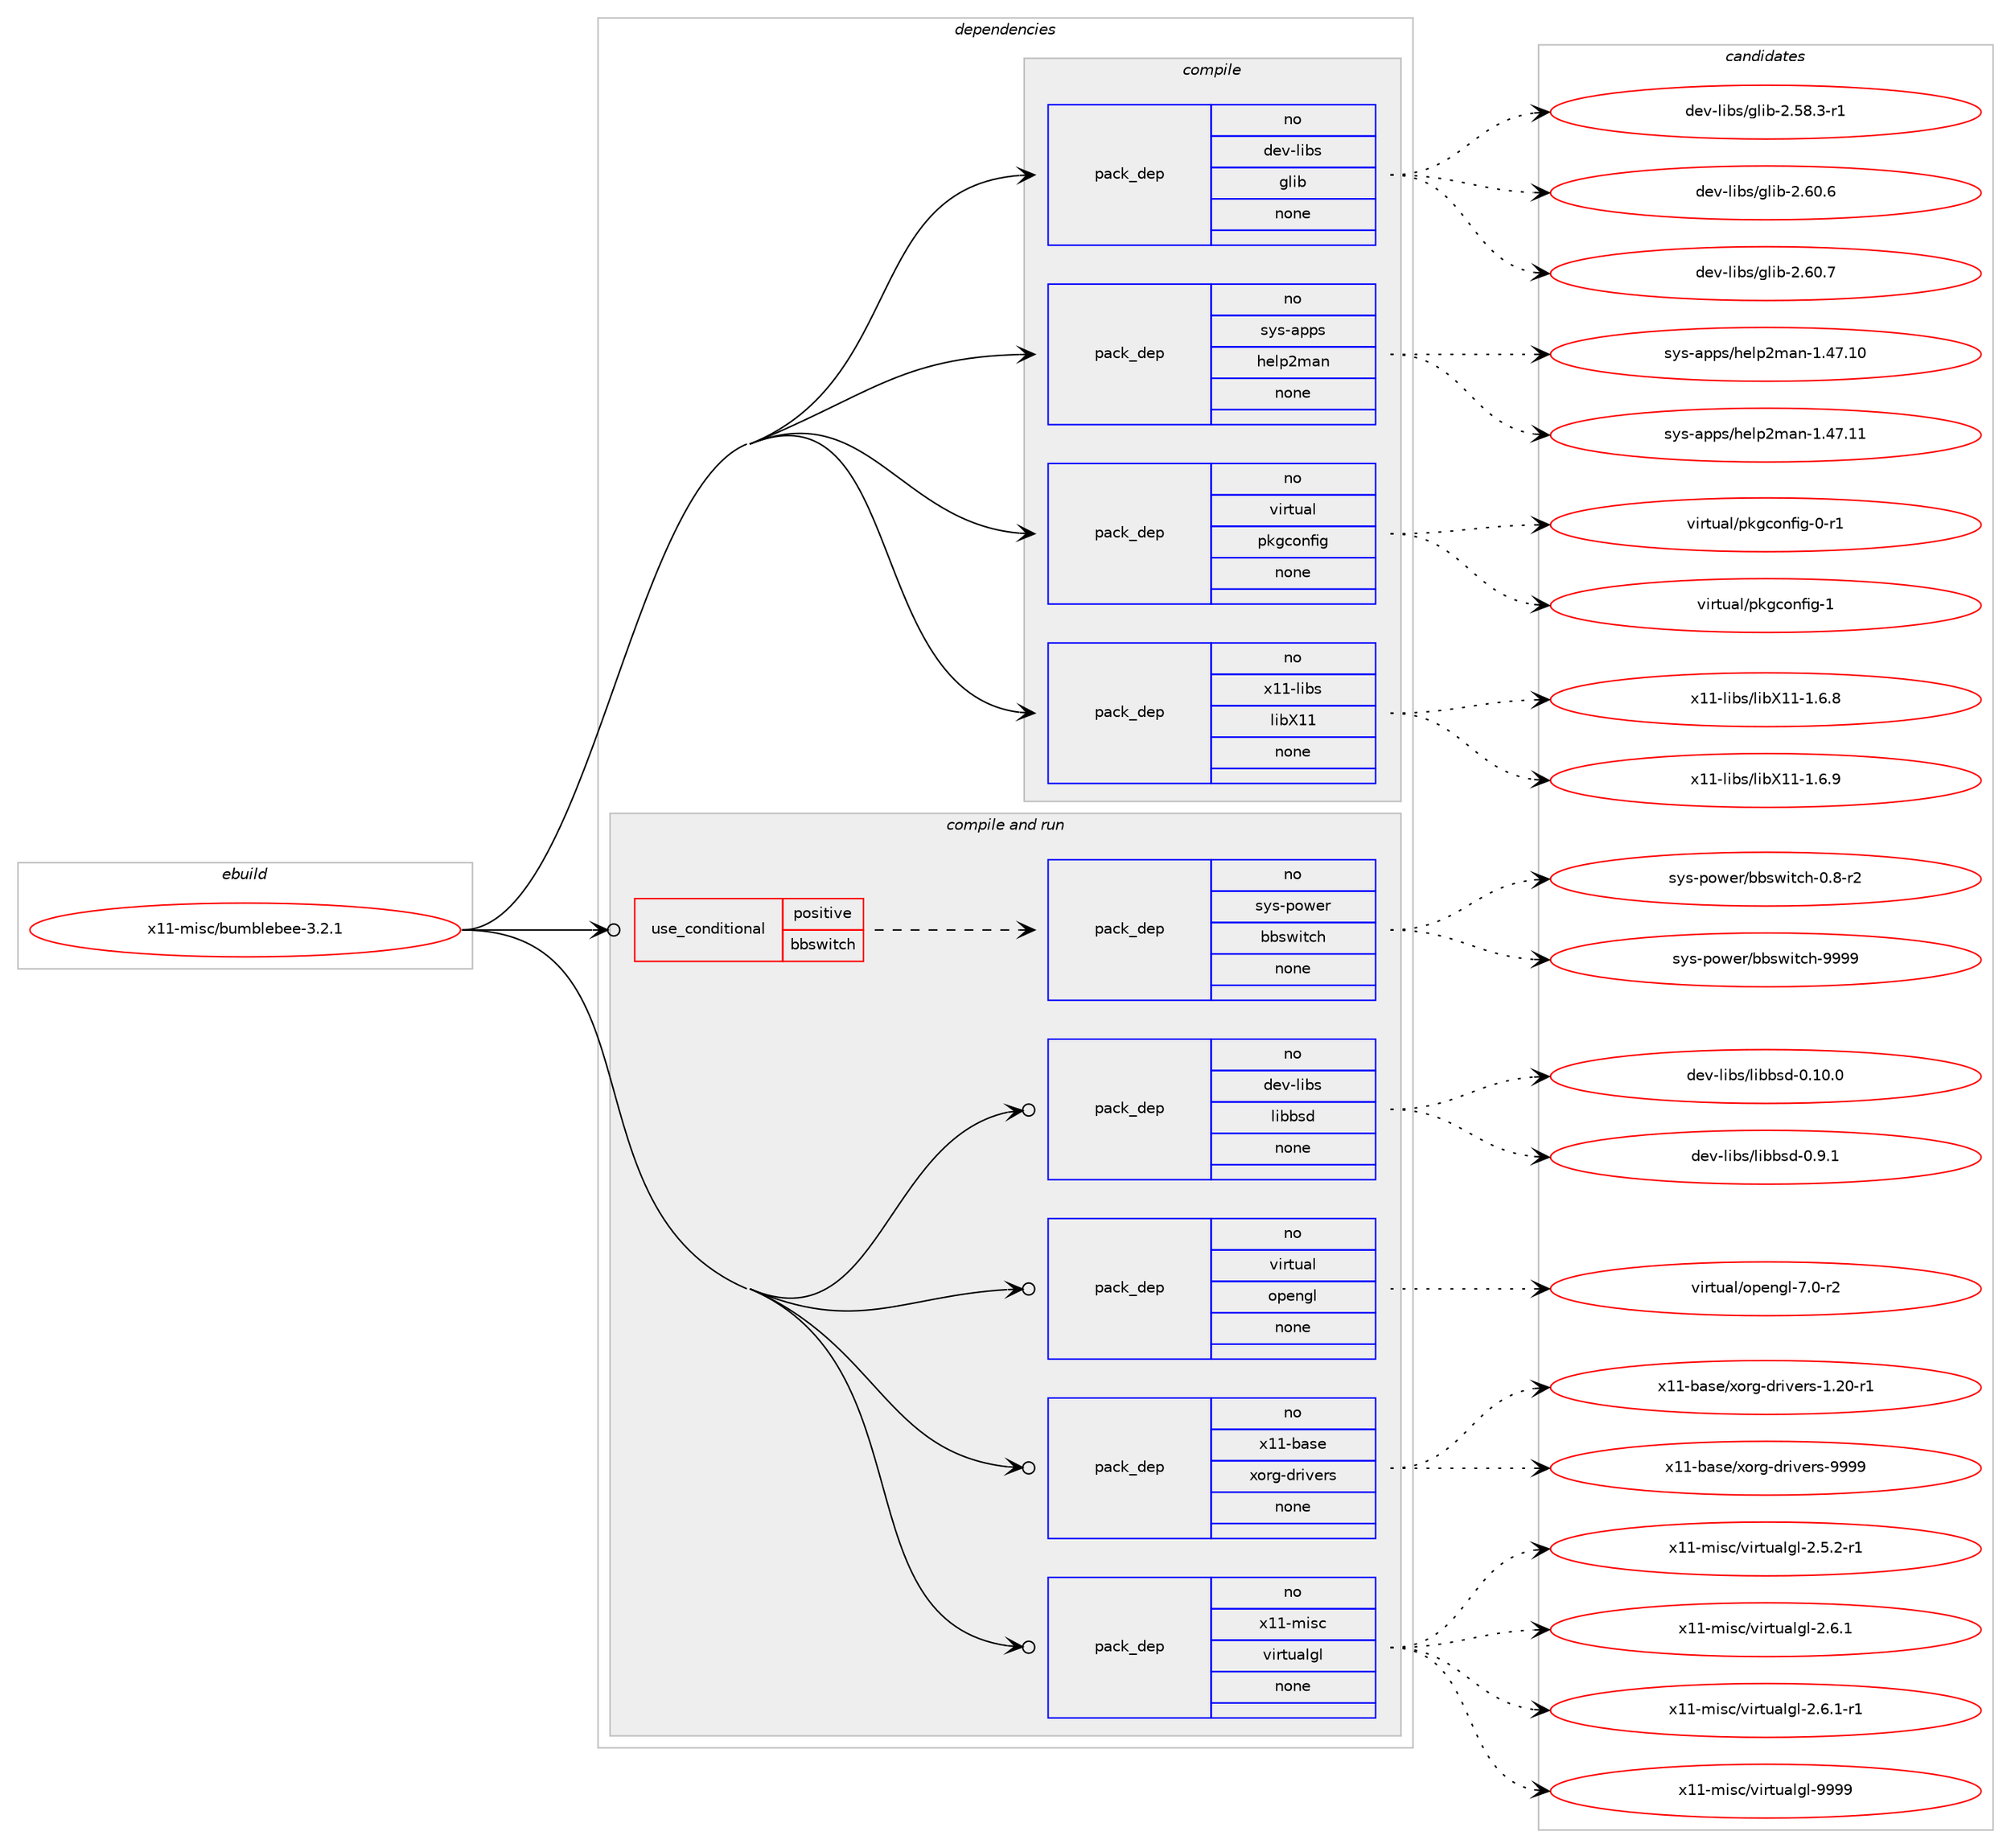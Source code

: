 digraph prolog {

# *************
# Graph options
# *************

newrank=true;
concentrate=true;
compound=true;
graph [rankdir=LR,fontname=Helvetica,fontsize=10,ranksep=1.5];#, ranksep=2.5, nodesep=0.2];
edge  [arrowhead=vee];
node  [fontname=Helvetica,fontsize=10];

# **********
# The ebuild
# **********

subgraph cluster_leftcol {
color=gray;
rank=same;
label=<<i>ebuild</i>>;
id [label="x11-misc/bumblebee-3.2.1", color=red, width=4, href="../x11-misc/bumblebee-3.2.1.svg"];
}

# ****************
# The dependencies
# ****************

subgraph cluster_midcol {
color=gray;
label=<<i>dependencies</i>>;
subgraph cluster_compile {
fillcolor="#eeeeee";
style=filled;
label=<<i>compile</i>>;
subgraph pack682067 {
dependency918389 [label=<<TABLE BORDER="0" CELLBORDER="1" CELLSPACING="0" CELLPADDING="4" WIDTH="220"><TR><TD ROWSPAN="6" CELLPADDING="30">pack_dep</TD></TR><TR><TD WIDTH="110">no</TD></TR><TR><TD>dev-libs</TD></TR><TR><TD>glib</TD></TR><TR><TD>none</TD></TR><TR><TD></TD></TR></TABLE>>, shape=none, color=blue];
}
id:e -> dependency918389:w [weight=20,style="solid",arrowhead="vee"];
subgraph pack682068 {
dependency918390 [label=<<TABLE BORDER="0" CELLBORDER="1" CELLSPACING="0" CELLPADDING="4" WIDTH="220"><TR><TD ROWSPAN="6" CELLPADDING="30">pack_dep</TD></TR><TR><TD WIDTH="110">no</TD></TR><TR><TD>sys-apps</TD></TR><TR><TD>help2man</TD></TR><TR><TD>none</TD></TR><TR><TD></TD></TR></TABLE>>, shape=none, color=blue];
}
id:e -> dependency918390:w [weight=20,style="solid",arrowhead="vee"];
subgraph pack682069 {
dependency918391 [label=<<TABLE BORDER="0" CELLBORDER="1" CELLSPACING="0" CELLPADDING="4" WIDTH="220"><TR><TD ROWSPAN="6" CELLPADDING="30">pack_dep</TD></TR><TR><TD WIDTH="110">no</TD></TR><TR><TD>virtual</TD></TR><TR><TD>pkgconfig</TD></TR><TR><TD>none</TD></TR><TR><TD></TD></TR></TABLE>>, shape=none, color=blue];
}
id:e -> dependency918391:w [weight=20,style="solid",arrowhead="vee"];
subgraph pack682070 {
dependency918392 [label=<<TABLE BORDER="0" CELLBORDER="1" CELLSPACING="0" CELLPADDING="4" WIDTH="220"><TR><TD ROWSPAN="6" CELLPADDING="30">pack_dep</TD></TR><TR><TD WIDTH="110">no</TD></TR><TR><TD>x11-libs</TD></TR><TR><TD>libX11</TD></TR><TR><TD>none</TD></TR><TR><TD></TD></TR></TABLE>>, shape=none, color=blue];
}
id:e -> dependency918392:w [weight=20,style="solid",arrowhead="vee"];
}
subgraph cluster_compileandrun {
fillcolor="#eeeeee";
style=filled;
label=<<i>compile and run</i>>;
subgraph cond219684 {
dependency918393 [label=<<TABLE BORDER="0" CELLBORDER="1" CELLSPACING="0" CELLPADDING="4"><TR><TD ROWSPAN="3" CELLPADDING="10">use_conditional</TD></TR><TR><TD>positive</TD></TR><TR><TD>bbswitch</TD></TR></TABLE>>, shape=none, color=red];
subgraph pack682071 {
dependency918394 [label=<<TABLE BORDER="0" CELLBORDER="1" CELLSPACING="0" CELLPADDING="4" WIDTH="220"><TR><TD ROWSPAN="6" CELLPADDING="30">pack_dep</TD></TR><TR><TD WIDTH="110">no</TD></TR><TR><TD>sys-power</TD></TR><TR><TD>bbswitch</TD></TR><TR><TD>none</TD></TR><TR><TD></TD></TR></TABLE>>, shape=none, color=blue];
}
dependency918393:e -> dependency918394:w [weight=20,style="dashed",arrowhead="vee"];
}
id:e -> dependency918393:w [weight=20,style="solid",arrowhead="odotvee"];
subgraph pack682072 {
dependency918395 [label=<<TABLE BORDER="0" CELLBORDER="1" CELLSPACING="0" CELLPADDING="4" WIDTH="220"><TR><TD ROWSPAN="6" CELLPADDING="30">pack_dep</TD></TR><TR><TD WIDTH="110">no</TD></TR><TR><TD>dev-libs</TD></TR><TR><TD>libbsd</TD></TR><TR><TD>none</TD></TR><TR><TD></TD></TR></TABLE>>, shape=none, color=blue];
}
id:e -> dependency918395:w [weight=20,style="solid",arrowhead="odotvee"];
subgraph pack682073 {
dependency918396 [label=<<TABLE BORDER="0" CELLBORDER="1" CELLSPACING="0" CELLPADDING="4" WIDTH="220"><TR><TD ROWSPAN="6" CELLPADDING="30">pack_dep</TD></TR><TR><TD WIDTH="110">no</TD></TR><TR><TD>virtual</TD></TR><TR><TD>opengl</TD></TR><TR><TD>none</TD></TR><TR><TD></TD></TR></TABLE>>, shape=none, color=blue];
}
id:e -> dependency918396:w [weight=20,style="solid",arrowhead="odotvee"];
subgraph pack682074 {
dependency918397 [label=<<TABLE BORDER="0" CELLBORDER="1" CELLSPACING="0" CELLPADDING="4" WIDTH="220"><TR><TD ROWSPAN="6" CELLPADDING="30">pack_dep</TD></TR><TR><TD WIDTH="110">no</TD></TR><TR><TD>x11-base</TD></TR><TR><TD>xorg-drivers</TD></TR><TR><TD>none</TD></TR><TR><TD></TD></TR></TABLE>>, shape=none, color=blue];
}
id:e -> dependency918397:w [weight=20,style="solid",arrowhead="odotvee"];
subgraph pack682075 {
dependency918398 [label=<<TABLE BORDER="0" CELLBORDER="1" CELLSPACING="0" CELLPADDING="4" WIDTH="220"><TR><TD ROWSPAN="6" CELLPADDING="30">pack_dep</TD></TR><TR><TD WIDTH="110">no</TD></TR><TR><TD>x11-misc</TD></TR><TR><TD>virtualgl</TD></TR><TR><TD>none</TD></TR><TR><TD></TD></TR></TABLE>>, shape=none, color=blue];
}
id:e -> dependency918398:w [weight=20,style="solid",arrowhead="odotvee"];
}
subgraph cluster_run {
fillcolor="#eeeeee";
style=filled;
label=<<i>run</i>>;
}
}

# **************
# The candidates
# **************

subgraph cluster_choices {
rank=same;
color=gray;
label=<<i>candidates</i>>;

subgraph choice682067 {
color=black;
nodesep=1;
choice10010111845108105981154710310810598455046535646514511449 [label="dev-libs/glib-2.58.3-r1", color=red, width=4,href="../dev-libs/glib-2.58.3-r1.svg"];
choice1001011184510810598115471031081059845504654484654 [label="dev-libs/glib-2.60.6", color=red, width=4,href="../dev-libs/glib-2.60.6.svg"];
choice1001011184510810598115471031081059845504654484655 [label="dev-libs/glib-2.60.7", color=red, width=4,href="../dev-libs/glib-2.60.7.svg"];
dependency918389:e -> choice10010111845108105981154710310810598455046535646514511449:w [style=dotted,weight="100"];
dependency918389:e -> choice1001011184510810598115471031081059845504654484654:w [style=dotted,weight="100"];
dependency918389:e -> choice1001011184510810598115471031081059845504654484655:w [style=dotted,weight="100"];
}
subgraph choice682068 {
color=black;
nodesep=1;
choice11512111545971121121154710410110811250109971104549465255464948 [label="sys-apps/help2man-1.47.10", color=red, width=4,href="../sys-apps/help2man-1.47.10.svg"];
choice11512111545971121121154710410110811250109971104549465255464949 [label="sys-apps/help2man-1.47.11", color=red, width=4,href="../sys-apps/help2man-1.47.11.svg"];
dependency918390:e -> choice11512111545971121121154710410110811250109971104549465255464948:w [style=dotted,weight="100"];
dependency918390:e -> choice11512111545971121121154710410110811250109971104549465255464949:w [style=dotted,weight="100"];
}
subgraph choice682069 {
color=black;
nodesep=1;
choice11810511411611797108471121071039911111010210510345484511449 [label="virtual/pkgconfig-0-r1", color=red, width=4,href="../virtual/pkgconfig-0-r1.svg"];
choice1181051141161179710847112107103991111101021051034549 [label="virtual/pkgconfig-1", color=red, width=4,href="../virtual/pkgconfig-1.svg"];
dependency918391:e -> choice11810511411611797108471121071039911111010210510345484511449:w [style=dotted,weight="100"];
dependency918391:e -> choice1181051141161179710847112107103991111101021051034549:w [style=dotted,weight="100"];
}
subgraph choice682070 {
color=black;
nodesep=1;
choice120494945108105981154710810598884949454946544656 [label="x11-libs/libX11-1.6.8", color=red, width=4,href="../x11-libs/libX11-1.6.8.svg"];
choice120494945108105981154710810598884949454946544657 [label="x11-libs/libX11-1.6.9", color=red, width=4,href="../x11-libs/libX11-1.6.9.svg"];
dependency918392:e -> choice120494945108105981154710810598884949454946544656:w [style=dotted,weight="100"];
dependency918392:e -> choice120494945108105981154710810598884949454946544657:w [style=dotted,weight="100"];
}
subgraph choice682071 {
color=black;
nodesep=1;
choice1151211154511211111910111447989811511910511699104454846564511450 [label="sys-power/bbswitch-0.8-r2", color=red, width=4,href="../sys-power/bbswitch-0.8-r2.svg"];
choice11512111545112111119101114479898115119105116991044557575757 [label="sys-power/bbswitch-9999", color=red, width=4,href="../sys-power/bbswitch-9999.svg"];
dependency918394:e -> choice1151211154511211111910111447989811511910511699104454846564511450:w [style=dotted,weight="100"];
dependency918394:e -> choice11512111545112111119101114479898115119105116991044557575757:w [style=dotted,weight="100"];
}
subgraph choice682072 {
color=black;
nodesep=1;
choice100101118451081059811547108105989811510045484649484648 [label="dev-libs/libbsd-0.10.0", color=red, width=4,href="../dev-libs/libbsd-0.10.0.svg"];
choice1001011184510810598115471081059898115100454846574649 [label="dev-libs/libbsd-0.9.1", color=red, width=4,href="../dev-libs/libbsd-0.9.1.svg"];
dependency918395:e -> choice100101118451081059811547108105989811510045484649484648:w [style=dotted,weight="100"];
dependency918395:e -> choice1001011184510810598115471081059898115100454846574649:w [style=dotted,weight="100"];
}
subgraph choice682073 {
color=black;
nodesep=1;
choice1181051141161179710847111112101110103108455546484511450 [label="virtual/opengl-7.0-r2", color=red, width=4,href="../virtual/opengl-7.0-r2.svg"];
dependency918396:e -> choice1181051141161179710847111112101110103108455546484511450:w [style=dotted,weight="100"];
}
subgraph choice682074 {
color=black;
nodesep=1;
choice1204949459897115101471201111141034510011410511810111411545494650484511449 [label="x11-base/xorg-drivers-1.20-r1", color=red, width=4,href="../x11-base/xorg-drivers-1.20-r1.svg"];
choice120494945989711510147120111114103451001141051181011141154557575757 [label="x11-base/xorg-drivers-9999", color=red, width=4,href="../x11-base/xorg-drivers-9999.svg"];
dependency918397:e -> choice1204949459897115101471201111141034510011410511810111411545494650484511449:w [style=dotted,weight="100"];
dependency918397:e -> choice120494945989711510147120111114103451001141051181011141154557575757:w [style=dotted,weight="100"];
}
subgraph choice682075 {
color=black;
nodesep=1;
choice1204949451091051159947118105114116117971081031084550465346504511449 [label="x11-misc/virtualgl-2.5.2-r1", color=red, width=4,href="../x11-misc/virtualgl-2.5.2-r1.svg"];
choice120494945109105115994711810511411611797108103108455046544649 [label="x11-misc/virtualgl-2.6.1", color=red, width=4,href="../x11-misc/virtualgl-2.6.1.svg"];
choice1204949451091051159947118105114116117971081031084550465446494511449 [label="x11-misc/virtualgl-2.6.1-r1", color=red, width=4,href="../x11-misc/virtualgl-2.6.1-r1.svg"];
choice1204949451091051159947118105114116117971081031084557575757 [label="x11-misc/virtualgl-9999", color=red, width=4,href="../x11-misc/virtualgl-9999.svg"];
dependency918398:e -> choice1204949451091051159947118105114116117971081031084550465346504511449:w [style=dotted,weight="100"];
dependency918398:e -> choice120494945109105115994711810511411611797108103108455046544649:w [style=dotted,weight="100"];
dependency918398:e -> choice1204949451091051159947118105114116117971081031084550465446494511449:w [style=dotted,weight="100"];
dependency918398:e -> choice1204949451091051159947118105114116117971081031084557575757:w [style=dotted,weight="100"];
}
}

}
